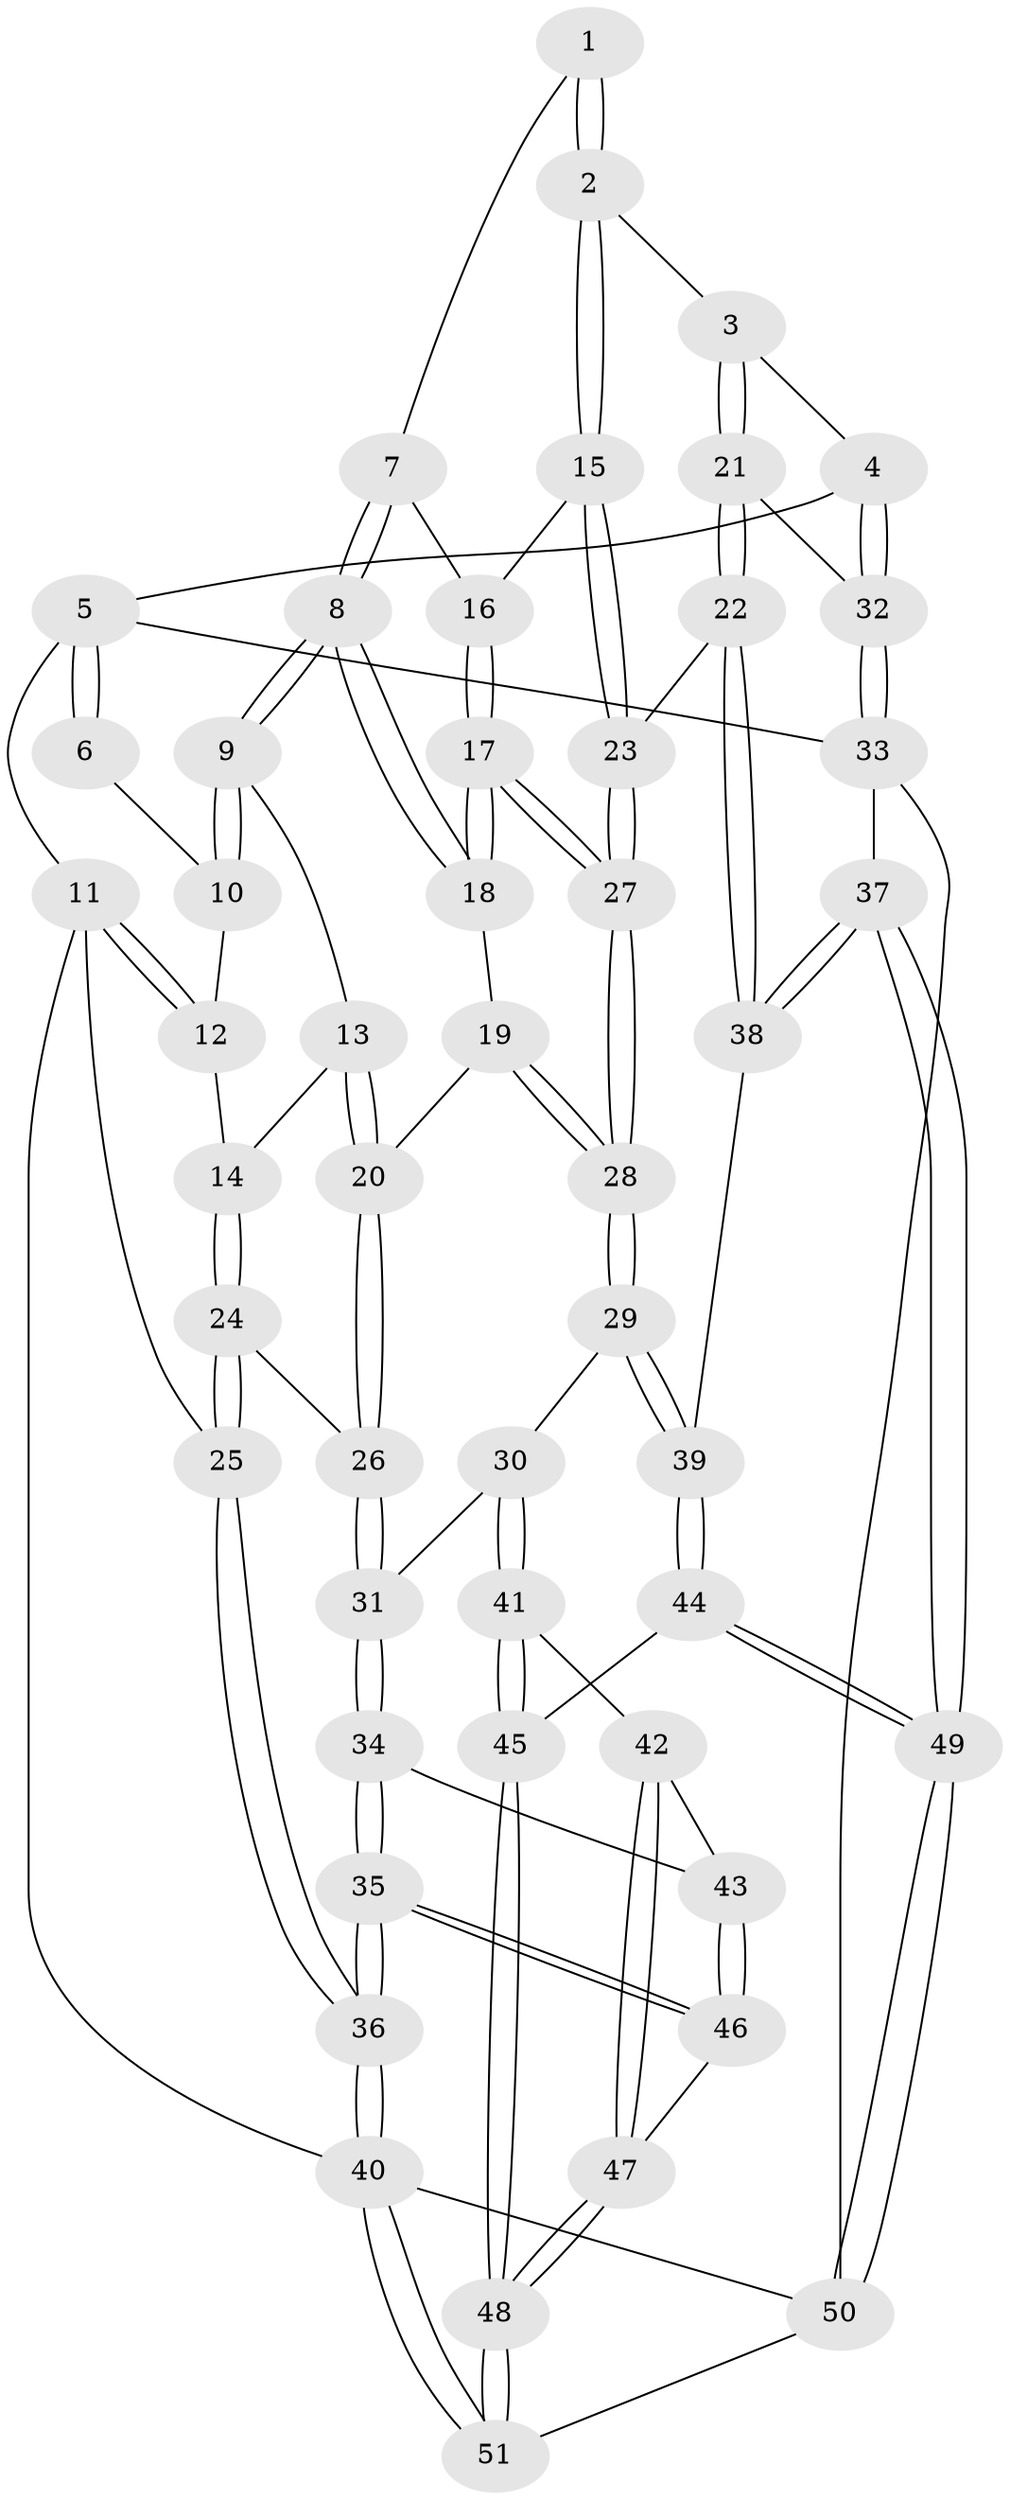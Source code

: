 // Generated by graph-tools (version 1.1) at 2025/51/03/09/25 03:51:00]
// undirected, 51 vertices, 124 edges
graph export_dot {
graph [start="1"]
  node [color=gray90,style=filled];
  1 [pos="+0.49482409331092675+0"];
  2 [pos="+0.6369205168628473+0.13343913122397877"];
  3 [pos="+0.8207829199494442+0.12913514128173859"];
  4 [pos="+1+0"];
  5 [pos="+1+0"];
  6 [pos="+0.49156324445504024+0"];
  7 [pos="+0.4386813758590778+0.22207888687822355"];
  8 [pos="+0.38748478898331834+0.24644514341268395"];
  9 [pos="+0.3175206952566404+0.188368407808219"];
  10 [pos="+0.3214133383342577+0"];
  11 [pos="+0+0"];
  12 [pos="+0+0"];
  13 [pos="+0.2785533746676898+0.22070469183965855"];
  14 [pos="+0.11196098037513186+0.21190106875445358"];
  15 [pos="+0.6245290304771468+0.18791396883097813"];
  16 [pos="+0.5103359138832384+0.23117214292084687"];
  17 [pos="+0.4479107235795437+0.3949611162326542"];
  18 [pos="+0.39115135361356757+0.2757240696400528"];
  19 [pos="+0.30858221269798775+0.3214771047487171"];
  20 [pos="+0.25648392203682213+0.3214781976694717"];
  21 [pos="+0.8819058139229479+0.3698985854039132"];
  22 [pos="+0.8006700993335262+0.4269306357072065"];
  23 [pos="+0.6397952316155298+0.26981196187299483"];
  24 [pos="+0.1075034762370823+0.3118541039469615"];
  25 [pos="+0+0.3649641443434577"];
  26 [pos="+0.17861256845333667+0.41552649777080114"];
  27 [pos="+0.46001231836000345+0.4504957046386983"];
  28 [pos="+0.45739539904601784+0.46221428457750396"];
  29 [pos="+0.4562845052536834+0.4709237198046914"];
  30 [pos="+0.43192419742704113+0.4788269566684857"];
  31 [pos="+0.1853362688786025+0.463905118181392"];
  32 [pos="+1+0.34582444289816006"];
  33 [pos="+1+0.688472760410888"];
  34 [pos="+0.15617127630777533+0.5053524238298325"];
  35 [pos="+0+0.6729136139558589"];
  36 [pos="+0+0.6788522023590878"];
  37 [pos="+0.9563605625122963+0.6905303632588724"];
  38 [pos="+0.77819896352678+0.48391134514049977"];
  39 [pos="+0.6069047831773978+0.5921149474492645"];
  40 [pos="+0+1"];
  41 [pos="+0.33184789093689476+0.6703737417383222"];
  42 [pos="+0.3243081072489991+0.6714000154864231"];
  43 [pos="+0.21928828760103425+0.6089995014367329"];
  44 [pos="+0.6024609619959636+0.6734347365117499"];
  45 [pos="+0.43422355146181546+0.7518704531986657"];
  46 [pos="+0.18441371133564105+0.7694510995149331"];
  47 [pos="+0.22601112415414565+0.803917131861756"];
  48 [pos="+0.31381740155554944+1"];
  49 [pos="+0.7287788215487111+0.8926370663608243"];
  50 [pos="+0.7201055540656184+1"];
  51 [pos="+0.31412916336566205+1"];
  1 -- 2;
  1 -- 2;
  1 -- 7;
  2 -- 3;
  2 -- 15;
  2 -- 15;
  3 -- 4;
  3 -- 21;
  3 -- 21;
  4 -- 5;
  4 -- 32;
  4 -- 32;
  5 -- 6;
  5 -- 6;
  5 -- 11;
  5 -- 33;
  6 -- 10;
  7 -- 8;
  7 -- 8;
  7 -- 16;
  8 -- 9;
  8 -- 9;
  8 -- 18;
  8 -- 18;
  9 -- 10;
  9 -- 10;
  9 -- 13;
  10 -- 12;
  11 -- 12;
  11 -- 12;
  11 -- 25;
  11 -- 40;
  12 -- 14;
  13 -- 14;
  13 -- 20;
  13 -- 20;
  14 -- 24;
  14 -- 24;
  15 -- 16;
  15 -- 23;
  15 -- 23;
  16 -- 17;
  16 -- 17;
  17 -- 18;
  17 -- 18;
  17 -- 27;
  17 -- 27;
  18 -- 19;
  19 -- 20;
  19 -- 28;
  19 -- 28;
  20 -- 26;
  20 -- 26;
  21 -- 22;
  21 -- 22;
  21 -- 32;
  22 -- 23;
  22 -- 38;
  22 -- 38;
  23 -- 27;
  23 -- 27;
  24 -- 25;
  24 -- 25;
  24 -- 26;
  25 -- 36;
  25 -- 36;
  26 -- 31;
  26 -- 31;
  27 -- 28;
  27 -- 28;
  28 -- 29;
  28 -- 29;
  29 -- 30;
  29 -- 39;
  29 -- 39;
  30 -- 31;
  30 -- 41;
  30 -- 41;
  31 -- 34;
  31 -- 34;
  32 -- 33;
  32 -- 33;
  33 -- 37;
  33 -- 50;
  34 -- 35;
  34 -- 35;
  34 -- 43;
  35 -- 36;
  35 -- 36;
  35 -- 46;
  35 -- 46;
  36 -- 40;
  36 -- 40;
  37 -- 38;
  37 -- 38;
  37 -- 49;
  37 -- 49;
  38 -- 39;
  39 -- 44;
  39 -- 44;
  40 -- 51;
  40 -- 51;
  40 -- 50;
  41 -- 42;
  41 -- 45;
  41 -- 45;
  42 -- 43;
  42 -- 47;
  42 -- 47;
  43 -- 46;
  43 -- 46;
  44 -- 45;
  44 -- 49;
  44 -- 49;
  45 -- 48;
  45 -- 48;
  46 -- 47;
  47 -- 48;
  47 -- 48;
  48 -- 51;
  48 -- 51;
  49 -- 50;
  49 -- 50;
  50 -- 51;
}
